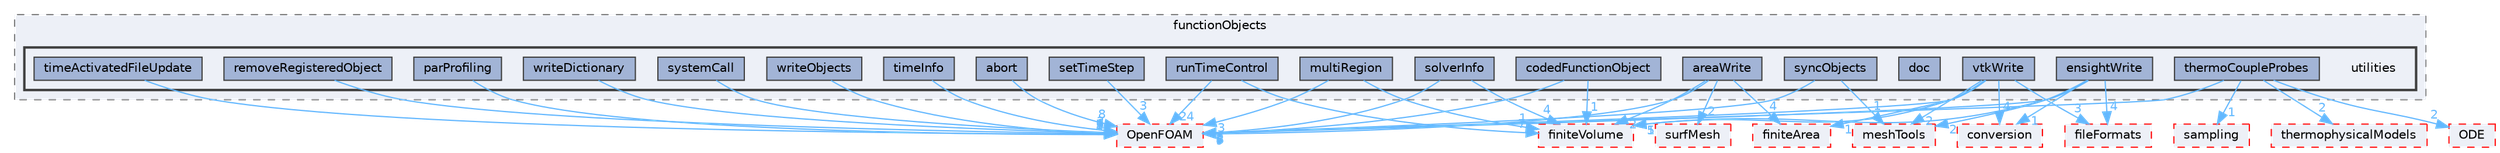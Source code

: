 digraph "src/functionObjects/utilities"
{
 // LATEX_PDF_SIZE
  bgcolor="transparent";
  edge [fontname=Helvetica,fontsize=10,labelfontname=Helvetica,labelfontsize=10];
  node [fontname=Helvetica,fontsize=10,shape=box,height=0.2,width=0.4];
  compound=true
  subgraph clusterdir_de23f6d4f0962ea995903f5110543226 {
    graph [ bgcolor="#edf0f7", pencolor="grey50", label="functionObjects", fontname=Helvetica,fontsize=10 style="filled,dashed", URL="dir_de23f6d4f0962ea995903f5110543226.html",tooltip=""]
  subgraph clusterdir_f7452075bcc4ab0cc3fc3ac03be416ce {
    graph [ bgcolor="#edf0f7", pencolor="grey25", label="", fontname=Helvetica,fontsize=10 style="filled,bold", URL="dir_f7452075bcc4ab0cc3fc3ac03be416ce.html",tooltip=""]
    dir_f7452075bcc4ab0cc3fc3ac03be416ce [shape=plaintext, label="utilities"];
  dir_2739c299417091b99d020f5706ce7a56 [label="abort", fillcolor="#a2b4d6", color="grey25", style="filled", URL="dir_2739c299417091b99d020f5706ce7a56.html",tooltip=""];
  dir_4728752182e5c7207b076d3944d303a0 [label="areaWrite", fillcolor="#a2b4d6", color="grey25", style="filled", URL="dir_4728752182e5c7207b076d3944d303a0.html",tooltip=""];
  dir_9b82644fdc4a22dd44a00d8906802201 [label="codedFunctionObject", fillcolor="#a2b4d6", color="grey25", style="filled", URL="dir_9b82644fdc4a22dd44a00d8906802201.html",tooltip=""];
  dir_5ba15659ca71be9b23c310231b424ef8 [label="doc", fillcolor="#a2b4d6", color="grey25", style="filled", URL="dir_5ba15659ca71be9b23c310231b424ef8.html",tooltip=""];
  dir_b105211f6949af939d057997aa95fbec [label="ensightWrite", fillcolor="#a2b4d6", color="grey25", style="filled", URL="dir_b105211f6949af939d057997aa95fbec.html",tooltip=""];
  dir_64e1f12cb31201da3e295faa96e63dde [label="multiRegion", fillcolor="#a2b4d6", color="grey25", style="filled", URL="dir_64e1f12cb31201da3e295faa96e63dde.html",tooltip=""];
  dir_69b3af18d3b2d7688e278e485b2de34a [label="parProfiling", fillcolor="#a2b4d6", color="grey25", style="filled", URL="dir_69b3af18d3b2d7688e278e485b2de34a.html",tooltip=""];
  dir_5910ae15740fe12ea1cf19c08399c2f0 [label="removeRegisteredObject", fillcolor="#a2b4d6", color="grey25", style="filled", URL="dir_5910ae15740fe12ea1cf19c08399c2f0.html",tooltip=""];
  dir_a29bb062b3e1fe9387cade838989d0f9 [label="runTimeControl", fillcolor="#a2b4d6", color="grey25", style="filled", URL="dir_a29bb062b3e1fe9387cade838989d0f9.html",tooltip=""];
  dir_ff4ae00c02af0f532d8977e1bd38fdd9 [label="setTimeStep", fillcolor="#a2b4d6", color="grey25", style="filled", URL="dir_ff4ae00c02af0f532d8977e1bd38fdd9.html",tooltip=""];
  dir_0d76f68521434d60b8865165b14d7429 [label="solverInfo", fillcolor="#a2b4d6", color="grey25", style="filled", URL="dir_0d76f68521434d60b8865165b14d7429.html",tooltip=""];
  dir_57684f432e94628e0e9ba3e53705f5ff [label="syncObjects", fillcolor="#a2b4d6", color="grey25", style="filled", URL="dir_57684f432e94628e0e9ba3e53705f5ff.html",tooltip=""];
  dir_91c797a3c2e21344c14650f18731e732 [label="systemCall", fillcolor="#a2b4d6", color="grey25", style="filled", URL="dir_91c797a3c2e21344c14650f18731e732.html",tooltip=""];
  dir_84e5e913152cd40ef7e0f0ae0ff0c104 [label="thermoCoupleProbes", fillcolor="#a2b4d6", color="grey25", style="filled", URL="dir_84e5e913152cd40ef7e0f0ae0ff0c104.html",tooltip=""];
  dir_77c84f468ac1ef1346c6c47055a76ab5 [label="timeActivatedFileUpdate", fillcolor="#a2b4d6", color="grey25", style="filled", URL="dir_77c84f468ac1ef1346c6c47055a76ab5.html",tooltip=""];
  dir_fb03d1e6be3df92162fe466e24c238d9 [label="timeInfo", fillcolor="#a2b4d6", color="grey25", style="filled", URL="dir_fb03d1e6be3df92162fe466e24c238d9.html",tooltip=""];
  dir_e1ebe1318b83ff9166ebb6df7d4240d0 [label="vtkWrite", fillcolor="#a2b4d6", color="grey25", style="filled", URL="dir_e1ebe1318b83ff9166ebb6df7d4240d0.html",tooltip=""];
  dir_f0e4a99fbb000e366dc6c274aaefd6ce [label="writeDictionary", fillcolor="#a2b4d6", color="grey25", style="filled", URL="dir_f0e4a99fbb000e366dc6c274aaefd6ce.html",tooltip=""];
  dir_a04821d01f681db3858435f585854959 [label="writeObjects", fillcolor="#a2b4d6", color="grey25", style="filled", URL="dir_a04821d01f681db3858435f585854959.html",tooltip=""];
  }
  }
  dir_0a88fe22feb23ce5f078a04a1df67721 [label="surfMesh", fillcolor="#edf0f7", color="red", style="filled,dashed", URL="dir_0a88fe22feb23ce5f078a04a1df67721.html",tooltip=""];
  dir_22e3beccf9f956a3c7bfcabae9a0dde0 [label="conversion", fillcolor="#edf0f7", color="red", style="filled,dashed", URL="dir_22e3beccf9f956a3c7bfcabae9a0dde0.html",tooltip=""];
  dir_24a3817a3c61c11f04a0a72057522f4f [label="sampling", fillcolor="#edf0f7", color="red", style="filled,dashed", URL="dir_24a3817a3c61c11f04a0a72057522f4f.html",tooltip=""];
  dir_2778d089ec5c4f66810b11f753867003 [label="thermophysicalModels", fillcolor="#edf0f7", color="red", style="filled,dashed", URL="dir_2778d089ec5c4f66810b11f753867003.html",tooltip=""];
  dir_9bd15774b555cf7259a6fa18f99fe99b [label="finiteVolume", fillcolor="#edf0f7", color="red", style="filled,dashed", URL="dir_9bd15774b555cf7259a6fa18f99fe99b.html",tooltip=""];
  dir_ae30ad0bef50cf391b24c614251bb9fd [label="meshTools", fillcolor="#edf0f7", color="red", style="filled,dashed", URL="dir_ae30ad0bef50cf391b24c614251bb9fd.html",tooltip=""];
  dir_b05602f37bb521a7142c0a3e200b5f35 [label="fileFormats", fillcolor="#edf0f7", color="red", style="filled,dashed", URL="dir_b05602f37bb521a7142c0a3e200b5f35.html",tooltip=""];
  dir_b69a9eadfe761c231b266ce918b218a5 [label="finiteArea", fillcolor="#edf0f7", color="red", style="filled,dashed", URL="dir_b69a9eadfe761c231b266ce918b218a5.html",tooltip=""];
  dir_c5473ff19b20e6ec4dfe5c310b3778a8 [label="OpenFOAM", fillcolor="#edf0f7", color="red", style="filled,dashed", URL="dir_c5473ff19b20e6ec4dfe5c310b3778a8.html",tooltip=""];
  dir_e47b7a1cb0d621da2e060462b00c1c76 [label="ODE", fillcolor="#edf0f7", color="red", style="filled,dashed", URL="dir_e47b7a1cb0d621da2e060462b00c1c76.html",tooltip=""];
  dir_2739c299417091b99d020f5706ce7a56->dir_c5473ff19b20e6ec4dfe5c310b3778a8 [headlabel="8", labeldistance=1.5 headhref="dir_000004_002695.html" href="dir_000004_002695.html" color="steelblue1" fontcolor="steelblue1"];
  dir_4728752182e5c7207b076d3944d303a0->dir_0a88fe22feb23ce5f078a04a1df67721 [headlabel="2", labeldistance=1.5 headhref="dir_000122_003891.html" href="dir_000122_003891.html" color="steelblue1" fontcolor="steelblue1"];
  dir_4728752182e5c7207b076d3944d303a0->dir_9bd15774b555cf7259a6fa18f99fe99b [headlabel="2", labeldistance=1.5 headhref="dir_000122_001387.html" href="dir_000122_001387.html" color="steelblue1" fontcolor="steelblue1"];
  dir_4728752182e5c7207b076d3944d303a0->dir_b69a9eadfe761c231b266ce918b218a5 [headlabel="4", labeldistance=1.5 headhref="dir_000122_001385.html" href="dir_000122_001385.html" color="steelblue1" fontcolor="steelblue1"];
  dir_4728752182e5c7207b076d3944d303a0->dir_c5473ff19b20e6ec4dfe5c310b3778a8 [headlabel="9", labeldistance=1.5 headhref="dir_000122_002695.html" href="dir_000122_002695.html" color="steelblue1" fontcolor="steelblue1"];
  dir_9b82644fdc4a22dd44a00d8906802201->dir_9bd15774b555cf7259a6fa18f99fe99b [headlabel="1", labeldistance=1.5 headhref="dir_000526_001387.html" href="dir_000526_001387.html" color="steelblue1" fontcolor="steelblue1"];
  dir_9b82644fdc4a22dd44a00d8906802201->dir_c5473ff19b20e6ec4dfe5c310b3778a8 [headlabel="8", labeldistance=1.5 headhref="dir_000526_002695.html" href="dir_000526_002695.html" color="steelblue1" fontcolor="steelblue1"];
  dir_b105211f6949af939d057997aa95fbec->dir_22e3beccf9f956a3c7bfcabae9a0dde0 [headlabel="1", labeldistance=1.5 headhref="dir_001164_000682.html" href="dir_001164_000682.html" color="steelblue1" fontcolor="steelblue1"];
  dir_b105211f6949af939d057997aa95fbec->dir_9bd15774b555cf7259a6fa18f99fe99b [headlabel="5", labeldistance=1.5 headhref="dir_001164_001387.html" href="dir_001164_001387.html" color="steelblue1" fontcolor="steelblue1"];
  dir_b105211f6949af939d057997aa95fbec->dir_ae30ad0bef50cf391b24c614251bb9fd [headlabel="2", labeldistance=1.5 headhref="dir_001164_002382.html" href="dir_001164_002382.html" color="steelblue1" fontcolor="steelblue1"];
  dir_b105211f6949af939d057997aa95fbec->dir_b05602f37bb521a7142c0a3e200b5f35 [headlabel="4", labeldistance=1.5 headhref="dir_001164_001353.html" href="dir_001164_001353.html" color="steelblue1" fontcolor="steelblue1"];
  dir_b105211f6949af939d057997aa95fbec->dir_c5473ff19b20e6ec4dfe5c310b3778a8 [headlabel="4", labeldistance=1.5 headhref="dir_001164_002695.html" href="dir_001164_002695.html" color="steelblue1" fontcolor="steelblue1"];
  dir_64e1f12cb31201da3e295faa96e63dde->dir_9bd15774b555cf7259a6fa18f99fe99b [headlabel="1", labeldistance=1.5 headhref="dir_002499_001387.html" href="dir_002499_001387.html" color="steelblue1" fontcolor="steelblue1"];
  dir_64e1f12cb31201da3e295faa96e63dde->dir_c5473ff19b20e6ec4dfe5c310b3778a8 [headlabel="3", labeldistance=1.5 headhref="dir_002499_002695.html" href="dir_002499_002695.html" color="steelblue1" fontcolor="steelblue1"];
  dir_69b3af18d3b2d7688e278e485b2de34a->dir_c5473ff19b20e6ec4dfe5c310b3778a8 [headlabel="8", labeldistance=1.5 headhref="dir_002788_002695.html" href="dir_002788_002695.html" color="steelblue1" fontcolor="steelblue1"];
  dir_5910ae15740fe12ea1cf19c08399c2f0->dir_c5473ff19b20e6ec4dfe5c310b3778a8 [headlabel="5", labeldistance=1.5 headhref="dir_003320_002695.html" href="dir_003320_002695.html" color="steelblue1" fontcolor="steelblue1"];
  dir_a29bb062b3e1fe9387cade838989d0f9->dir_9bd15774b555cf7259a6fa18f99fe99b [headlabel="7", labeldistance=1.5 headhref="dir_003383_001387.html" href="dir_003383_001387.html" color="steelblue1" fontcolor="steelblue1"];
  dir_a29bb062b3e1fe9387cade838989d0f9->dir_c5473ff19b20e6ec4dfe5c310b3778a8 [headlabel="24", labeldistance=1.5 headhref="dir_003383_002695.html" href="dir_003383_002695.html" color="steelblue1" fontcolor="steelblue1"];
  dir_ff4ae00c02af0f532d8977e1bd38fdd9->dir_c5473ff19b20e6ec4dfe5c310b3778a8 [headlabel="3", labeldistance=1.5 headhref="dir_003498_002695.html" href="dir_003498_002695.html" color="steelblue1" fontcolor="steelblue1"];
  dir_0d76f68521434d60b8865165b14d7429->dir_9bd15774b555cf7259a6fa18f99fe99b [headlabel="4", labeldistance=1.5 headhref="dir_003653_001387.html" href="dir_003653_001387.html" color="steelblue1" fontcolor="steelblue1"];
  dir_0d76f68521434d60b8865165b14d7429->dir_c5473ff19b20e6ec4dfe5c310b3778a8 [headlabel="3", labeldistance=1.5 headhref="dir_003653_002695.html" href="dir_003653_002695.html" color="steelblue1" fontcolor="steelblue1"];
  dir_57684f432e94628e0e9ba3e53705f5ff->dir_ae30ad0bef50cf391b24c614251bb9fd [headlabel="1", labeldistance=1.5 headhref="dir_003939_002382.html" href="dir_003939_002382.html" color="steelblue1" fontcolor="steelblue1"];
  dir_57684f432e94628e0e9ba3e53705f5ff->dir_c5473ff19b20e6ec4dfe5c310b3778a8 [headlabel="7", labeldistance=1.5 headhref="dir_003939_002695.html" href="dir_003939_002695.html" color="steelblue1" fontcolor="steelblue1"];
  dir_91c797a3c2e21344c14650f18731e732->dir_c5473ff19b20e6ec4dfe5c310b3778a8 [headlabel="6", labeldistance=1.5 headhref="dir_003942_002695.html" href="dir_003942_002695.html" color="steelblue1" fontcolor="steelblue1"];
  dir_84e5e913152cd40ef7e0f0ae0ff0c104->dir_24a3817a3c61c11f04a0a72057522f4f [headlabel="1", labeldistance=1.5 headhref="dir_004010_003409.html" href="dir_004010_003409.html" color="steelblue1" fontcolor="steelblue1"];
  dir_84e5e913152cd40ef7e0f0ae0ff0c104->dir_2778d089ec5c4f66810b11f753867003 [headlabel="2", labeldistance=1.5 headhref="dir_004010_004022.html" href="dir_004010_004022.html" color="steelblue1" fontcolor="steelblue1"];
  dir_84e5e913152cd40ef7e0f0ae0ff0c104->dir_c5473ff19b20e6ec4dfe5c310b3778a8 [headlabel="3", labeldistance=1.5 headhref="dir_004010_002695.html" href="dir_004010_002695.html" color="steelblue1" fontcolor="steelblue1"];
  dir_84e5e913152cd40ef7e0f0ae0ff0c104->dir_e47b7a1cb0d621da2e060462b00c1c76 [headlabel="2", labeldistance=1.5 headhref="dir_004010_002678.html" href="dir_004010_002678.html" color="steelblue1" fontcolor="steelblue1"];
  dir_77c84f468ac1ef1346c6c47055a76ab5->dir_c5473ff19b20e6ec4dfe5c310b3778a8 [headlabel="5", labeldistance=1.5 headhref="dir_004037_002695.html" href="dir_004037_002695.html" color="steelblue1" fontcolor="steelblue1"];
  dir_fb03d1e6be3df92162fe466e24c238d9->dir_c5473ff19b20e6ec4dfe5c310b3778a8 [headlabel="3", labeldistance=1.5 headhref="dir_004041_002695.html" href="dir_004041_002695.html" color="steelblue1" fontcolor="steelblue1"];
  dir_e1ebe1318b83ff9166ebb6df7d4240d0->dir_22e3beccf9f956a3c7bfcabae9a0dde0 [headlabel="4", labeldistance=1.5 headhref="dir_004318_000682.html" href="dir_004318_000682.html" color="steelblue1" fontcolor="steelblue1"];
  dir_e1ebe1318b83ff9166ebb6df7d4240d0->dir_9bd15774b555cf7259a6fa18f99fe99b [headlabel="1", labeldistance=1.5 headhref="dir_004318_001387.html" href="dir_004318_001387.html" color="steelblue1" fontcolor="steelblue1"];
  dir_e1ebe1318b83ff9166ebb6df7d4240d0->dir_ae30ad0bef50cf391b24c614251bb9fd [headlabel="2", labeldistance=1.5 headhref="dir_004318_002382.html" href="dir_004318_002382.html" color="steelblue1" fontcolor="steelblue1"];
  dir_e1ebe1318b83ff9166ebb6df7d4240d0->dir_b05602f37bb521a7142c0a3e200b5f35 [headlabel="3", labeldistance=1.5 headhref="dir_004318_001353.html" href="dir_004318_001353.html" color="steelblue1" fontcolor="steelblue1"];
  dir_e1ebe1318b83ff9166ebb6df7d4240d0->dir_b69a9eadfe761c231b266ce918b218a5 [headlabel="1", labeldistance=1.5 headhref="dir_004318_001385.html" href="dir_004318_001385.html" color="steelblue1" fontcolor="steelblue1"];
  dir_e1ebe1318b83ff9166ebb6df7d4240d0->dir_c5473ff19b20e6ec4dfe5c310b3778a8 [headlabel="6", labeldistance=1.5 headhref="dir_004318_002695.html" href="dir_004318_002695.html" color="steelblue1" fontcolor="steelblue1"];
  dir_f0e4a99fbb000e366dc6c274aaefd6ce->dir_c5473ff19b20e6ec4dfe5c310b3778a8 [headlabel="7", labeldistance=1.5 headhref="dir_004419_002695.html" href="dir_004419_002695.html" color="steelblue1" fontcolor="steelblue1"];
  dir_a04821d01f681db3858435f585854959->dir_c5473ff19b20e6ec4dfe5c310b3778a8 [headlabel="7", labeldistance=1.5 headhref="dir_004424_002695.html" href="dir_004424_002695.html" color="steelblue1" fontcolor="steelblue1"];
}

